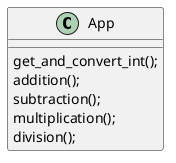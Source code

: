 @startuml
class App{
    get_and_convert_int();
    addition();
    subtraction();
    multiplication();
    division();
}
@enduml

